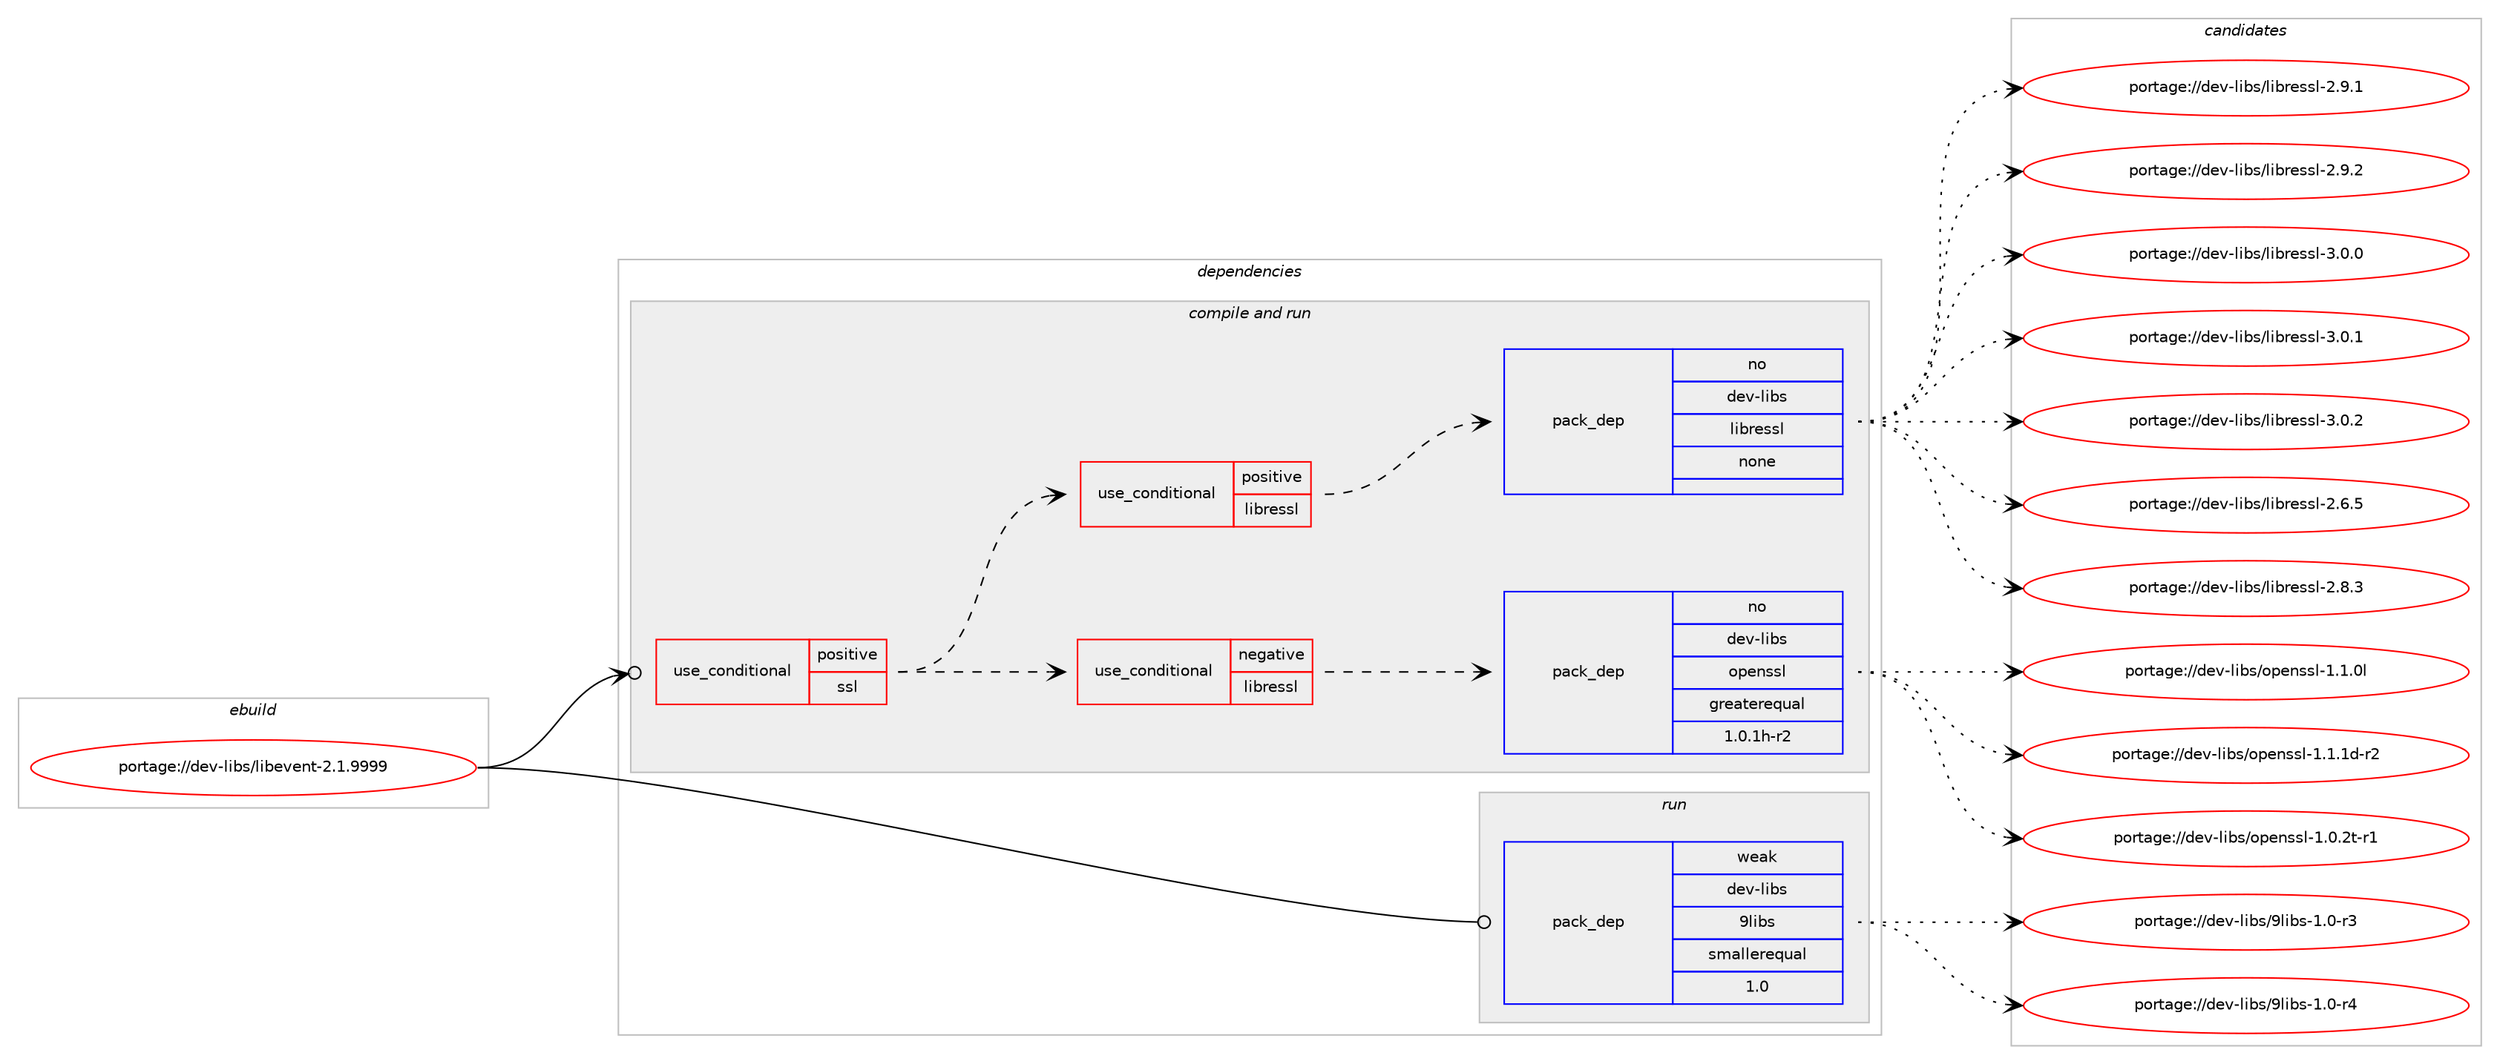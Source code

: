 digraph prolog {

# *************
# Graph options
# *************

newrank=true;
concentrate=true;
compound=true;
graph [rankdir=LR,fontname=Helvetica,fontsize=10,ranksep=1.5];#, ranksep=2.5, nodesep=0.2];
edge  [arrowhead=vee];
node  [fontname=Helvetica,fontsize=10];

# **********
# The ebuild
# **********

subgraph cluster_leftcol {
color=gray;
rank=same;
label=<<i>ebuild</i>>;
id [label="portage://dev-libs/libevent-2.1.9999", color=red, width=4, href="../dev-libs/libevent-2.1.9999.svg"];
}

# ****************
# The dependencies
# ****************

subgraph cluster_midcol {
color=gray;
label=<<i>dependencies</i>>;
subgraph cluster_compile {
fillcolor="#eeeeee";
style=filled;
label=<<i>compile</i>>;
}
subgraph cluster_compileandrun {
fillcolor="#eeeeee";
style=filled;
label=<<i>compile and run</i>>;
subgraph cond20960 {
dependency100389 [label=<<TABLE BORDER="0" CELLBORDER="1" CELLSPACING="0" CELLPADDING="4"><TR><TD ROWSPAN="3" CELLPADDING="10">use_conditional</TD></TR><TR><TD>positive</TD></TR><TR><TD>ssl</TD></TR></TABLE>>, shape=none, color=red];
subgraph cond20961 {
dependency100390 [label=<<TABLE BORDER="0" CELLBORDER="1" CELLSPACING="0" CELLPADDING="4"><TR><TD ROWSPAN="3" CELLPADDING="10">use_conditional</TD></TR><TR><TD>negative</TD></TR><TR><TD>libressl</TD></TR></TABLE>>, shape=none, color=red];
subgraph pack76432 {
dependency100391 [label=<<TABLE BORDER="0" CELLBORDER="1" CELLSPACING="0" CELLPADDING="4" WIDTH="220"><TR><TD ROWSPAN="6" CELLPADDING="30">pack_dep</TD></TR><TR><TD WIDTH="110">no</TD></TR><TR><TD>dev-libs</TD></TR><TR><TD>openssl</TD></TR><TR><TD>greaterequal</TD></TR><TR><TD>1.0.1h-r2</TD></TR></TABLE>>, shape=none, color=blue];
}
dependency100390:e -> dependency100391:w [weight=20,style="dashed",arrowhead="vee"];
}
dependency100389:e -> dependency100390:w [weight=20,style="dashed",arrowhead="vee"];
subgraph cond20962 {
dependency100392 [label=<<TABLE BORDER="0" CELLBORDER="1" CELLSPACING="0" CELLPADDING="4"><TR><TD ROWSPAN="3" CELLPADDING="10">use_conditional</TD></TR><TR><TD>positive</TD></TR><TR><TD>libressl</TD></TR></TABLE>>, shape=none, color=red];
subgraph pack76433 {
dependency100393 [label=<<TABLE BORDER="0" CELLBORDER="1" CELLSPACING="0" CELLPADDING="4" WIDTH="220"><TR><TD ROWSPAN="6" CELLPADDING="30">pack_dep</TD></TR><TR><TD WIDTH="110">no</TD></TR><TR><TD>dev-libs</TD></TR><TR><TD>libressl</TD></TR><TR><TD>none</TD></TR><TR><TD></TD></TR></TABLE>>, shape=none, color=blue];
}
dependency100392:e -> dependency100393:w [weight=20,style="dashed",arrowhead="vee"];
}
dependency100389:e -> dependency100392:w [weight=20,style="dashed",arrowhead="vee"];
}
id:e -> dependency100389:w [weight=20,style="solid",arrowhead="odotvee"];
}
subgraph cluster_run {
fillcolor="#eeeeee";
style=filled;
label=<<i>run</i>>;
subgraph pack76434 {
dependency100394 [label=<<TABLE BORDER="0" CELLBORDER="1" CELLSPACING="0" CELLPADDING="4" WIDTH="220"><TR><TD ROWSPAN="6" CELLPADDING="30">pack_dep</TD></TR><TR><TD WIDTH="110">weak</TD></TR><TR><TD>dev-libs</TD></TR><TR><TD>9libs</TD></TR><TR><TD>smallerequal</TD></TR><TR><TD>1.0</TD></TR></TABLE>>, shape=none, color=blue];
}
id:e -> dependency100394:w [weight=20,style="solid",arrowhead="odot"];
}
}

# **************
# The candidates
# **************

subgraph cluster_choices {
rank=same;
color=gray;
label=<<i>candidates</i>>;

subgraph choice76432 {
color=black;
nodesep=1;
choiceportage1001011184510810598115471111121011101151151084549464846501164511449 [label="portage://dev-libs/openssl-1.0.2t-r1", color=red, width=4,href="../dev-libs/openssl-1.0.2t-r1.svg"];
choiceportage100101118451081059811547111112101110115115108454946494648108 [label="portage://dev-libs/openssl-1.1.0l", color=red, width=4,href="../dev-libs/openssl-1.1.0l.svg"];
choiceportage1001011184510810598115471111121011101151151084549464946491004511450 [label="portage://dev-libs/openssl-1.1.1d-r2", color=red, width=4,href="../dev-libs/openssl-1.1.1d-r2.svg"];
dependency100391:e -> choiceportage1001011184510810598115471111121011101151151084549464846501164511449:w [style=dotted,weight="100"];
dependency100391:e -> choiceportage100101118451081059811547111112101110115115108454946494648108:w [style=dotted,weight="100"];
dependency100391:e -> choiceportage1001011184510810598115471111121011101151151084549464946491004511450:w [style=dotted,weight="100"];
}
subgraph choice76433 {
color=black;
nodesep=1;
choiceportage10010111845108105981154710810598114101115115108455046544653 [label="portage://dev-libs/libressl-2.6.5", color=red, width=4,href="../dev-libs/libressl-2.6.5.svg"];
choiceportage10010111845108105981154710810598114101115115108455046564651 [label="portage://dev-libs/libressl-2.8.3", color=red, width=4,href="../dev-libs/libressl-2.8.3.svg"];
choiceportage10010111845108105981154710810598114101115115108455046574649 [label="portage://dev-libs/libressl-2.9.1", color=red, width=4,href="../dev-libs/libressl-2.9.1.svg"];
choiceportage10010111845108105981154710810598114101115115108455046574650 [label="portage://dev-libs/libressl-2.9.2", color=red, width=4,href="../dev-libs/libressl-2.9.2.svg"];
choiceportage10010111845108105981154710810598114101115115108455146484648 [label="portage://dev-libs/libressl-3.0.0", color=red, width=4,href="../dev-libs/libressl-3.0.0.svg"];
choiceportage10010111845108105981154710810598114101115115108455146484649 [label="portage://dev-libs/libressl-3.0.1", color=red, width=4,href="../dev-libs/libressl-3.0.1.svg"];
choiceportage10010111845108105981154710810598114101115115108455146484650 [label="portage://dev-libs/libressl-3.0.2", color=red, width=4,href="../dev-libs/libressl-3.0.2.svg"];
dependency100393:e -> choiceportage10010111845108105981154710810598114101115115108455046544653:w [style=dotted,weight="100"];
dependency100393:e -> choiceportage10010111845108105981154710810598114101115115108455046564651:w [style=dotted,weight="100"];
dependency100393:e -> choiceportage10010111845108105981154710810598114101115115108455046574649:w [style=dotted,weight="100"];
dependency100393:e -> choiceportage10010111845108105981154710810598114101115115108455046574650:w [style=dotted,weight="100"];
dependency100393:e -> choiceportage10010111845108105981154710810598114101115115108455146484648:w [style=dotted,weight="100"];
dependency100393:e -> choiceportage10010111845108105981154710810598114101115115108455146484649:w [style=dotted,weight="100"];
dependency100393:e -> choiceportage10010111845108105981154710810598114101115115108455146484650:w [style=dotted,weight="100"];
}
subgraph choice76434 {
color=black;
nodesep=1;
choiceportage1001011184510810598115475710810598115454946484511451 [label="portage://dev-libs/9libs-1.0-r3", color=red, width=4,href="../dev-libs/9libs-1.0-r3.svg"];
choiceportage1001011184510810598115475710810598115454946484511452 [label="portage://dev-libs/9libs-1.0-r4", color=red, width=4,href="../dev-libs/9libs-1.0-r4.svg"];
dependency100394:e -> choiceportage1001011184510810598115475710810598115454946484511451:w [style=dotted,weight="100"];
dependency100394:e -> choiceportage1001011184510810598115475710810598115454946484511452:w [style=dotted,weight="100"];
}
}

}
